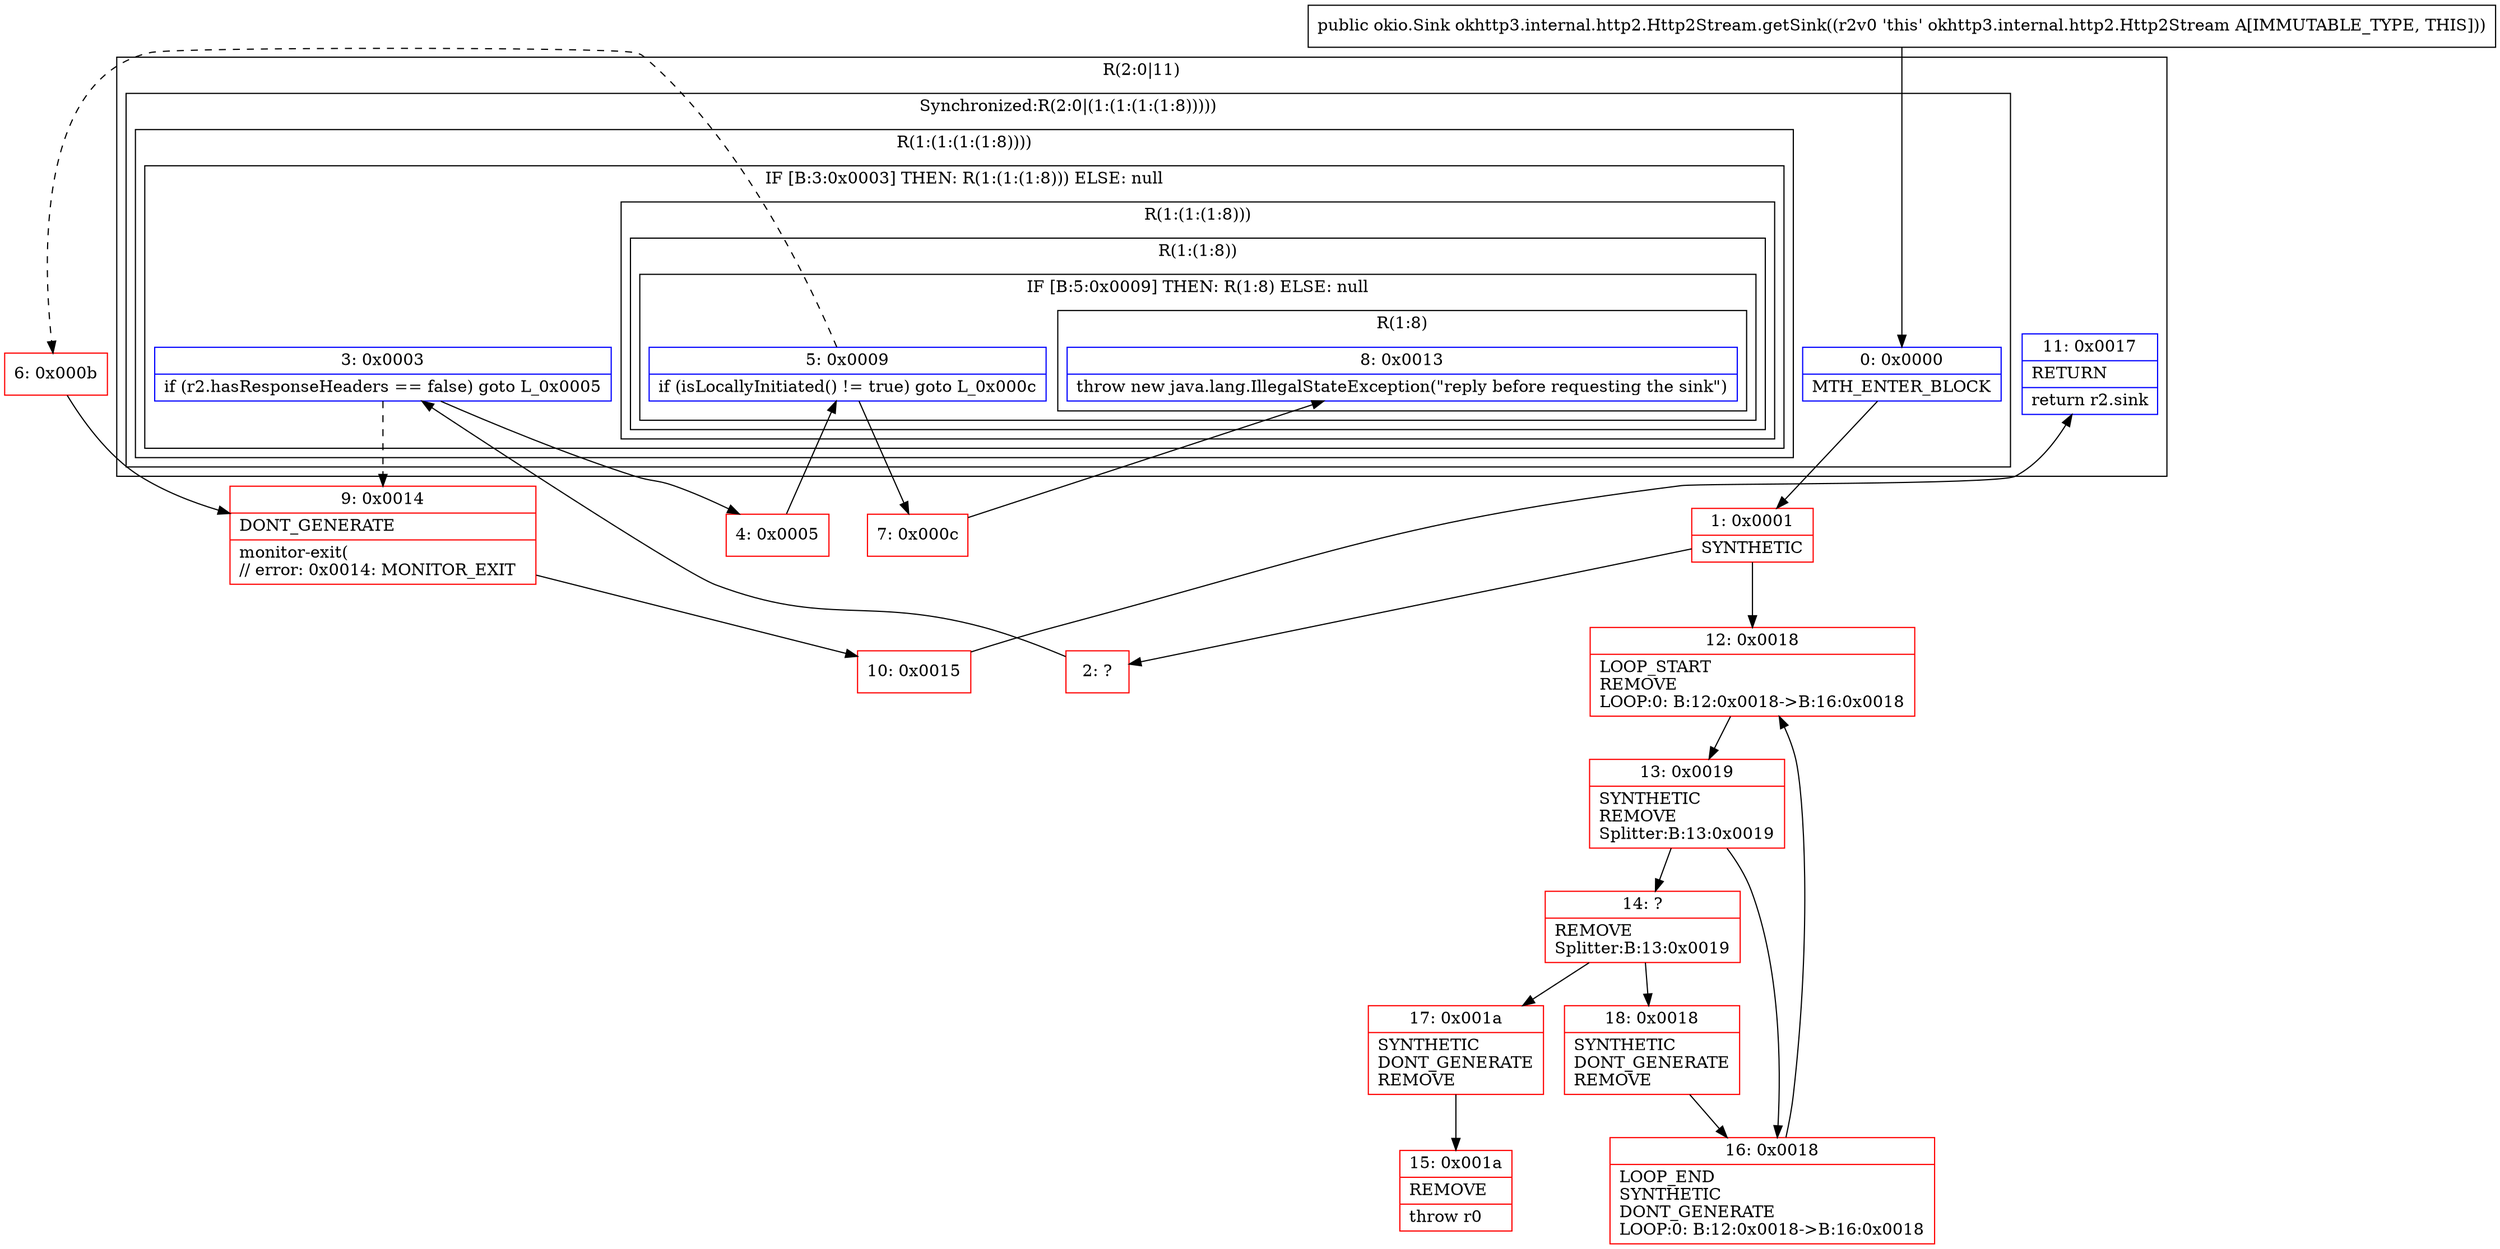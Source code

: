 digraph "CFG forokhttp3.internal.http2.Http2Stream.getSink()Lokio\/Sink;" {
subgraph cluster_Region_1605303108 {
label = "R(2:0|11)";
node [shape=record,color=blue];
subgraph cluster_SynchronizedRegion_852580501 {
label = "Synchronized:R(2:0|(1:(1:(1:(1:8)))))";
node [shape=record,color=blue];
Node_0 [shape=record,label="{0\:\ 0x0000|MTH_ENTER_BLOCK\l}"];
subgraph cluster_Region_1777522897 {
label = "R(1:(1:(1:(1:8))))";
node [shape=record,color=blue];
subgraph cluster_IfRegion_2064419074 {
label = "IF [B:3:0x0003] THEN: R(1:(1:(1:8))) ELSE: null";
node [shape=record,color=blue];
Node_3 [shape=record,label="{3\:\ 0x0003|if (r2.hasResponseHeaders == false) goto L_0x0005\l}"];
subgraph cluster_Region_1406151164 {
label = "R(1:(1:(1:8)))";
node [shape=record,color=blue];
subgraph cluster_Region_1803409123 {
label = "R(1:(1:8))";
node [shape=record,color=blue];
subgraph cluster_IfRegion_339132173 {
label = "IF [B:5:0x0009] THEN: R(1:8) ELSE: null";
node [shape=record,color=blue];
Node_5 [shape=record,label="{5\:\ 0x0009|if (isLocallyInitiated() != true) goto L_0x000c\l}"];
subgraph cluster_Region_191717392 {
label = "R(1:8)";
node [shape=record,color=blue];
Node_8 [shape=record,label="{8\:\ 0x0013|throw new java.lang.IllegalStateException(\"reply before requesting the sink\")\l}"];
}
}
}
}
}
}
}
Node_11 [shape=record,label="{11\:\ 0x0017|RETURN\l|return r2.sink\l}"];
}
Node_1 [shape=record,color=red,label="{1\:\ 0x0001|SYNTHETIC\l}"];
Node_2 [shape=record,color=red,label="{2\:\ ?}"];
Node_4 [shape=record,color=red,label="{4\:\ 0x0005}"];
Node_6 [shape=record,color=red,label="{6\:\ 0x000b}"];
Node_7 [shape=record,color=red,label="{7\:\ 0x000c}"];
Node_9 [shape=record,color=red,label="{9\:\ 0x0014|DONT_GENERATE\l|monitor\-exit(\l\/\/ error: 0x0014: MONITOR_EXIT  \l}"];
Node_10 [shape=record,color=red,label="{10\:\ 0x0015}"];
Node_12 [shape=record,color=red,label="{12\:\ 0x0018|LOOP_START\lREMOVE\lLOOP:0: B:12:0x0018\-\>B:16:0x0018\l}"];
Node_13 [shape=record,color=red,label="{13\:\ 0x0019|SYNTHETIC\lREMOVE\lSplitter:B:13:0x0019\l}"];
Node_14 [shape=record,color=red,label="{14\:\ ?|REMOVE\lSplitter:B:13:0x0019\l}"];
Node_15 [shape=record,color=red,label="{15\:\ 0x001a|REMOVE\l|throw r0\l}"];
Node_16 [shape=record,color=red,label="{16\:\ 0x0018|LOOP_END\lSYNTHETIC\lDONT_GENERATE\lLOOP:0: B:12:0x0018\-\>B:16:0x0018\l}"];
Node_17 [shape=record,color=red,label="{17\:\ 0x001a|SYNTHETIC\lDONT_GENERATE\lREMOVE\l}"];
Node_18 [shape=record,color=red,label="{18\:\ 0x0018|SYNTHETIC\lDONT_GENERATE\lREMOVE\l}"];
MethodNode[shape=record,label="{public okio.Sink okhttp3.internal.http2.Http2Stream.getSink((r2v0 'this' okhttp3.internal.http2.Http2Stream A[IMMUTABLE_TYPE, THIS])) }"];
MethodNode -> Node_0;
Node_0 -> Node_1;
Node_3 -> Node_4;
Node_3 -> Node_9[style=dashed];
Node_5 -> Node_6[style=dashed];
Node_5 -> Node_7;
Node_1 -> Node_2;
Node_1 -> Node_12;
Node_2 -> Node_3;
Node_4 -> Node_5;
Node_6 -> Node_9;
Node_7 -> Node_8;
Node_9 -> Node_10;
Node_10 -> Node_11;
Node_12 -> Node_13;
Node_13 -> Node_14;
Node_13 -> Node_16;
Node_14 -> Node_17;
Node_14 -> Node_18;
Node_16 -> Node_12;
Node_17 -> Node_15;
Node_18 -> Node_16;
}

